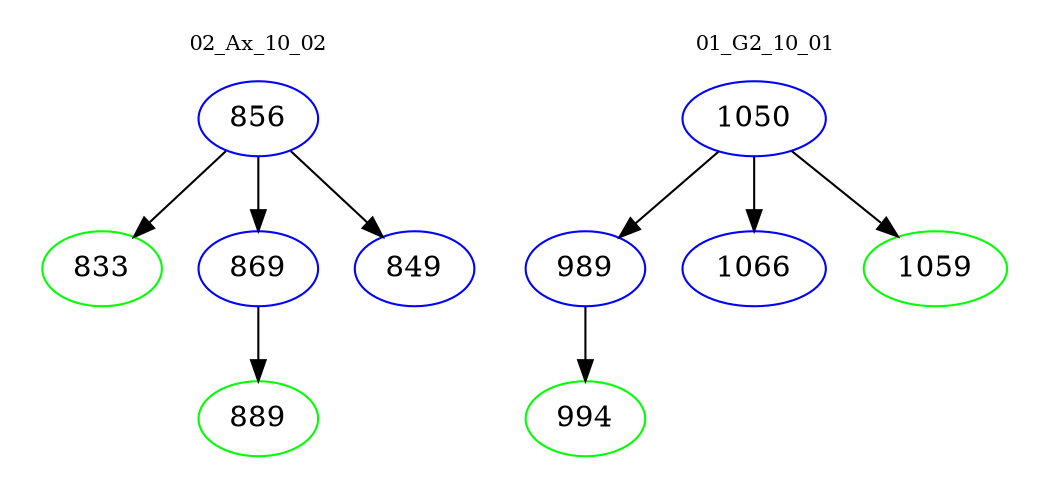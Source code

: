 digraph{
subgraph cluster_0 {
color = white
label = "02_Ax_10_02";
fontsize=10;
T0_856 [label="856", color="blue"]
T0_856 -> T0_833 [color="black"]
T0_833 [label="833", color="green"]
T0_856 -> T0_869 [color="black"]
T0_869 [label="869", color="blue"]
T0_869 -> T0_889 [color="black"]
T0_889 [label="889", color="green"]
T0_856 -> T0_849 [color="black"]
T0_849 [label="849", color="blue"]
}
subgraph cluster_1 {
color = white
label = "01_G2_10_01";
fontsize=10;
T1_1050 [label="1050", color="blue"]
T1_1050 -> T1_989 [color="black"]
T1_989 [label="989", color="blue"]
T1_989 -> T1_994 [color="black"]
T1_994 [label="994", color="green"]
T1_1050 -> T1_1066 [color="black"]
T1_1066 [label="1066", color="blue"]
T1_1050 -> T1_1059 [color="black"]
T1_1059 [label="1059", color="green"]
}
}
